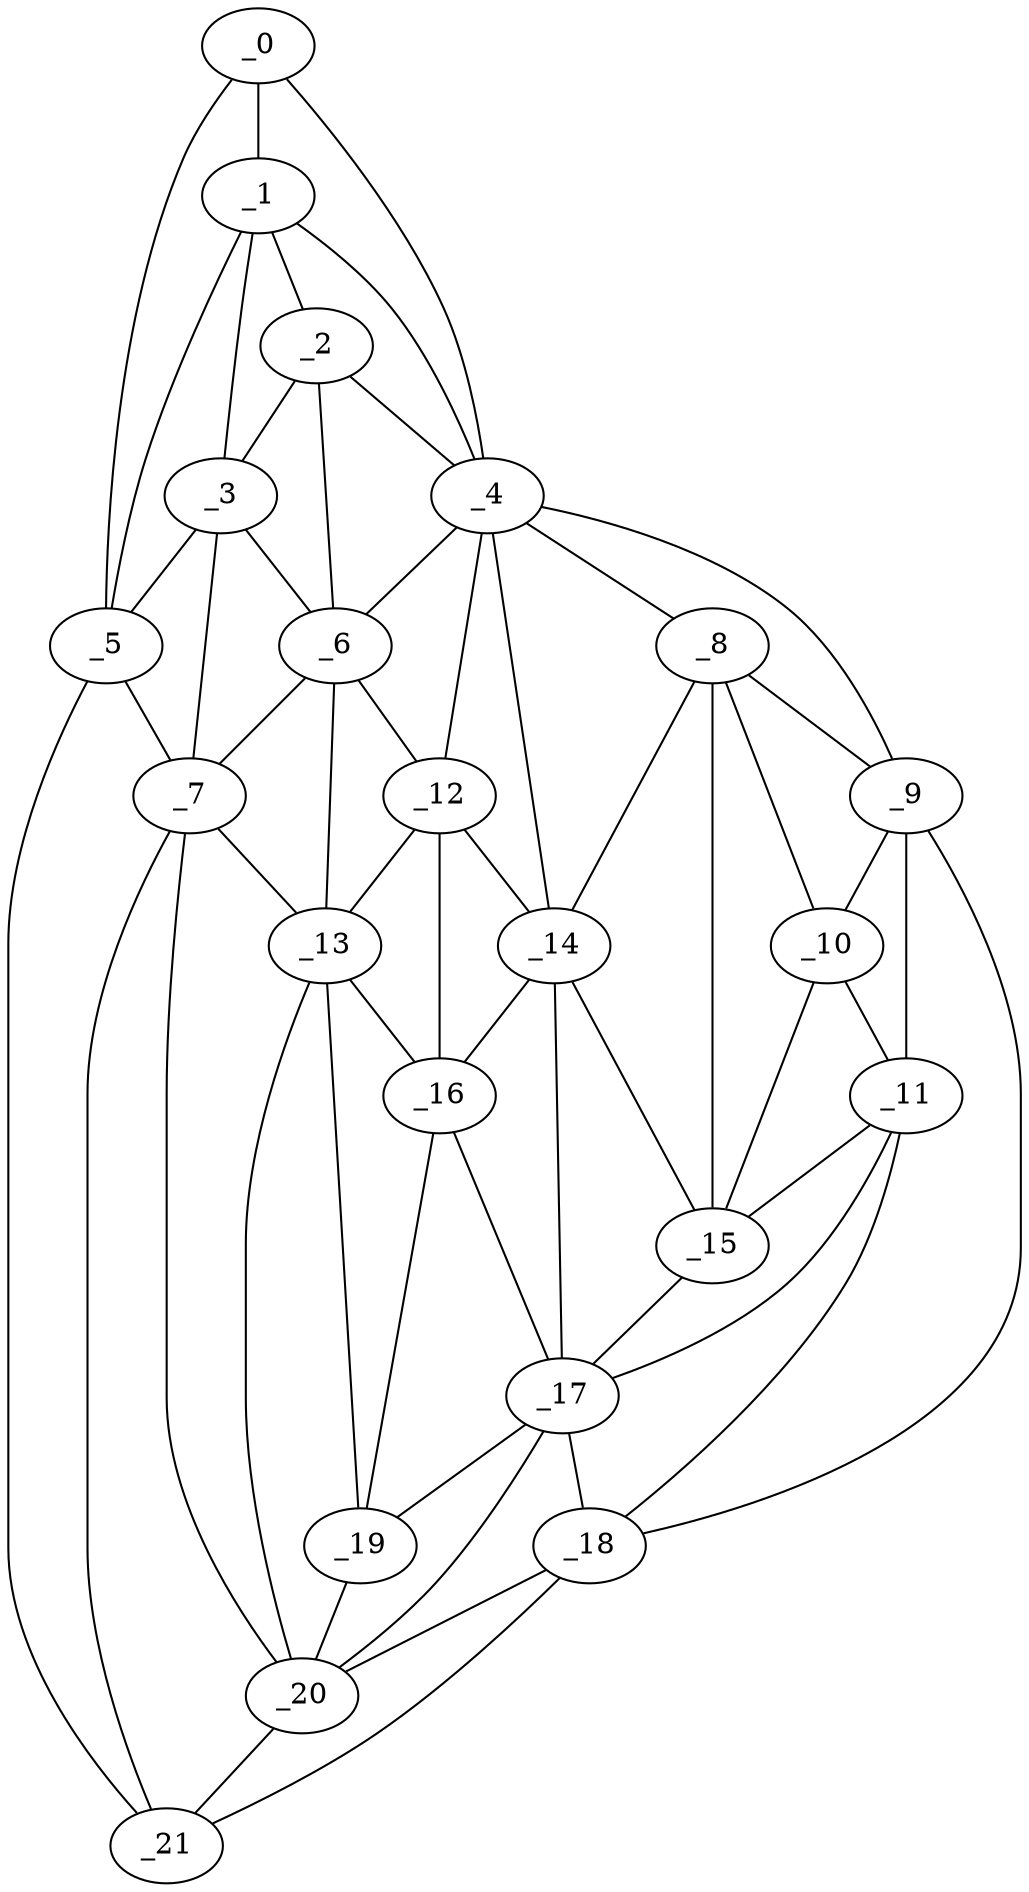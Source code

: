 graph "obj89__270.gxl" {
	_0	 [x=28,
		y=10];
	_1	 [x=40,
		y=26];
	_0 -- _1	 [valence=2];
	_4	 [x=50,
		y=96];
	_0 -- _4	 [valence=1];
	_5	 [x=56,
		y=5];
	_0 -- _5	 [valence=1];
	_2	 [x=43,
		y=31];
	_1 -- _2	 [valence=2];
	_3	 [x=46,
		y=27];
	_1 -- _3	 [valence=2];
	_1 -- _4	 [valence=2];
	_1 -- _5	 [valence=1];
	_2 -- _3	 [valence=1];
	_2 -- _4	 [valence=1];
	_6	 [x=56,
		y=35];
	_2 -- _6	 [valence=2];
	_3 -- _5	 [valence=2];
	_3 -- _6	 [valence=2];
	_7	 [x=64,
		y=15];
	_3 -- _7	 [valence=2];
	_4 -- _6	 [valence=2];
	_8	 [x=66,
		y=102];
	_4 -- _8	 [valence=1];
	_9	 [x=66,
		y=123];
	_4 -- _9	 [valence=1];
	_12	 [x=79,
		y=39];
	_4 -- _12	 [valence=2];
	_14	 [x=81,
		y=97];
	_4 -- _14	 [valence=1];
	_5 -- _7	 [valence=1];
	_21	 [x=104,
		y=11];
	_5 -- _21	 [valence=1];
	_6 -- _7	 [valence=2];
	_6 -- _12	 [valence=2];
	_13	 [x=81,
		y=30];
	_6 -- _13	 [valence=2];
	_7 -- _13	 [valence=2];
	_20	 [x=100,
		y=21];
	_7 -- _20	 [valence=2];
	_7 -- _21	 [valence=1];
	_8 -- _9	 [valence=1];
	_10	 [x=69,
		y=107];
	_8 -- _10	 [valence=2];
	_8 -- _14	 [valence=2];
	_15	 [x=81,
		y=102];
	_8 -- _15	 [valence=1];
	_9 -- _10	 [valence=2];
	_11	 [x=76,
		y=118];
	_9 -- _11	 [valence=1];
	_18	 [x=94,
		y=116];
	_9 -- _18	 [valence=1];
	_10 -- _11	 [valence=2];
	_10 -- _15	 [valence=2];
	_11 -- _15	 [valence=2];
	_17	 [x=92,
		y=108];
	_11 -- _17	 [valence=2];
	_11 -- _18	 [valence=2];
	_12 -- _13	 [valence=2];
	_12 -- _14	 [valence=2];
	_16	 [x=89,
		y=39];
	_12 -- _16	 [valence=1];
	_13 -- _16	 [valence=2];
	_19	 [x=96,
		y=31];
	_13 -- _19	 [valence=2];
	_13 -- _20	 [valence=2];
	_14 -- _15	 [valence=2];
	_14 -- _16	 [valence=2];
	_14 -- _17	 [valence=1];
	_15 -- _17	 [valence=2];
	_16 -- _17	 [valence=2];
	_16 -- _19	 [valence=2];
	_17 -- _18	 [valence=2];
	_17 -- _19	 [valence=2];
	_17 -- _20	 [valence=2];
	_18 -- _20	 [valence=2];
	_18 -- _21	 [valence=1];
	_19 -- _20	 [valence=2];
	_20 -- _21	 [valence=2];
}
